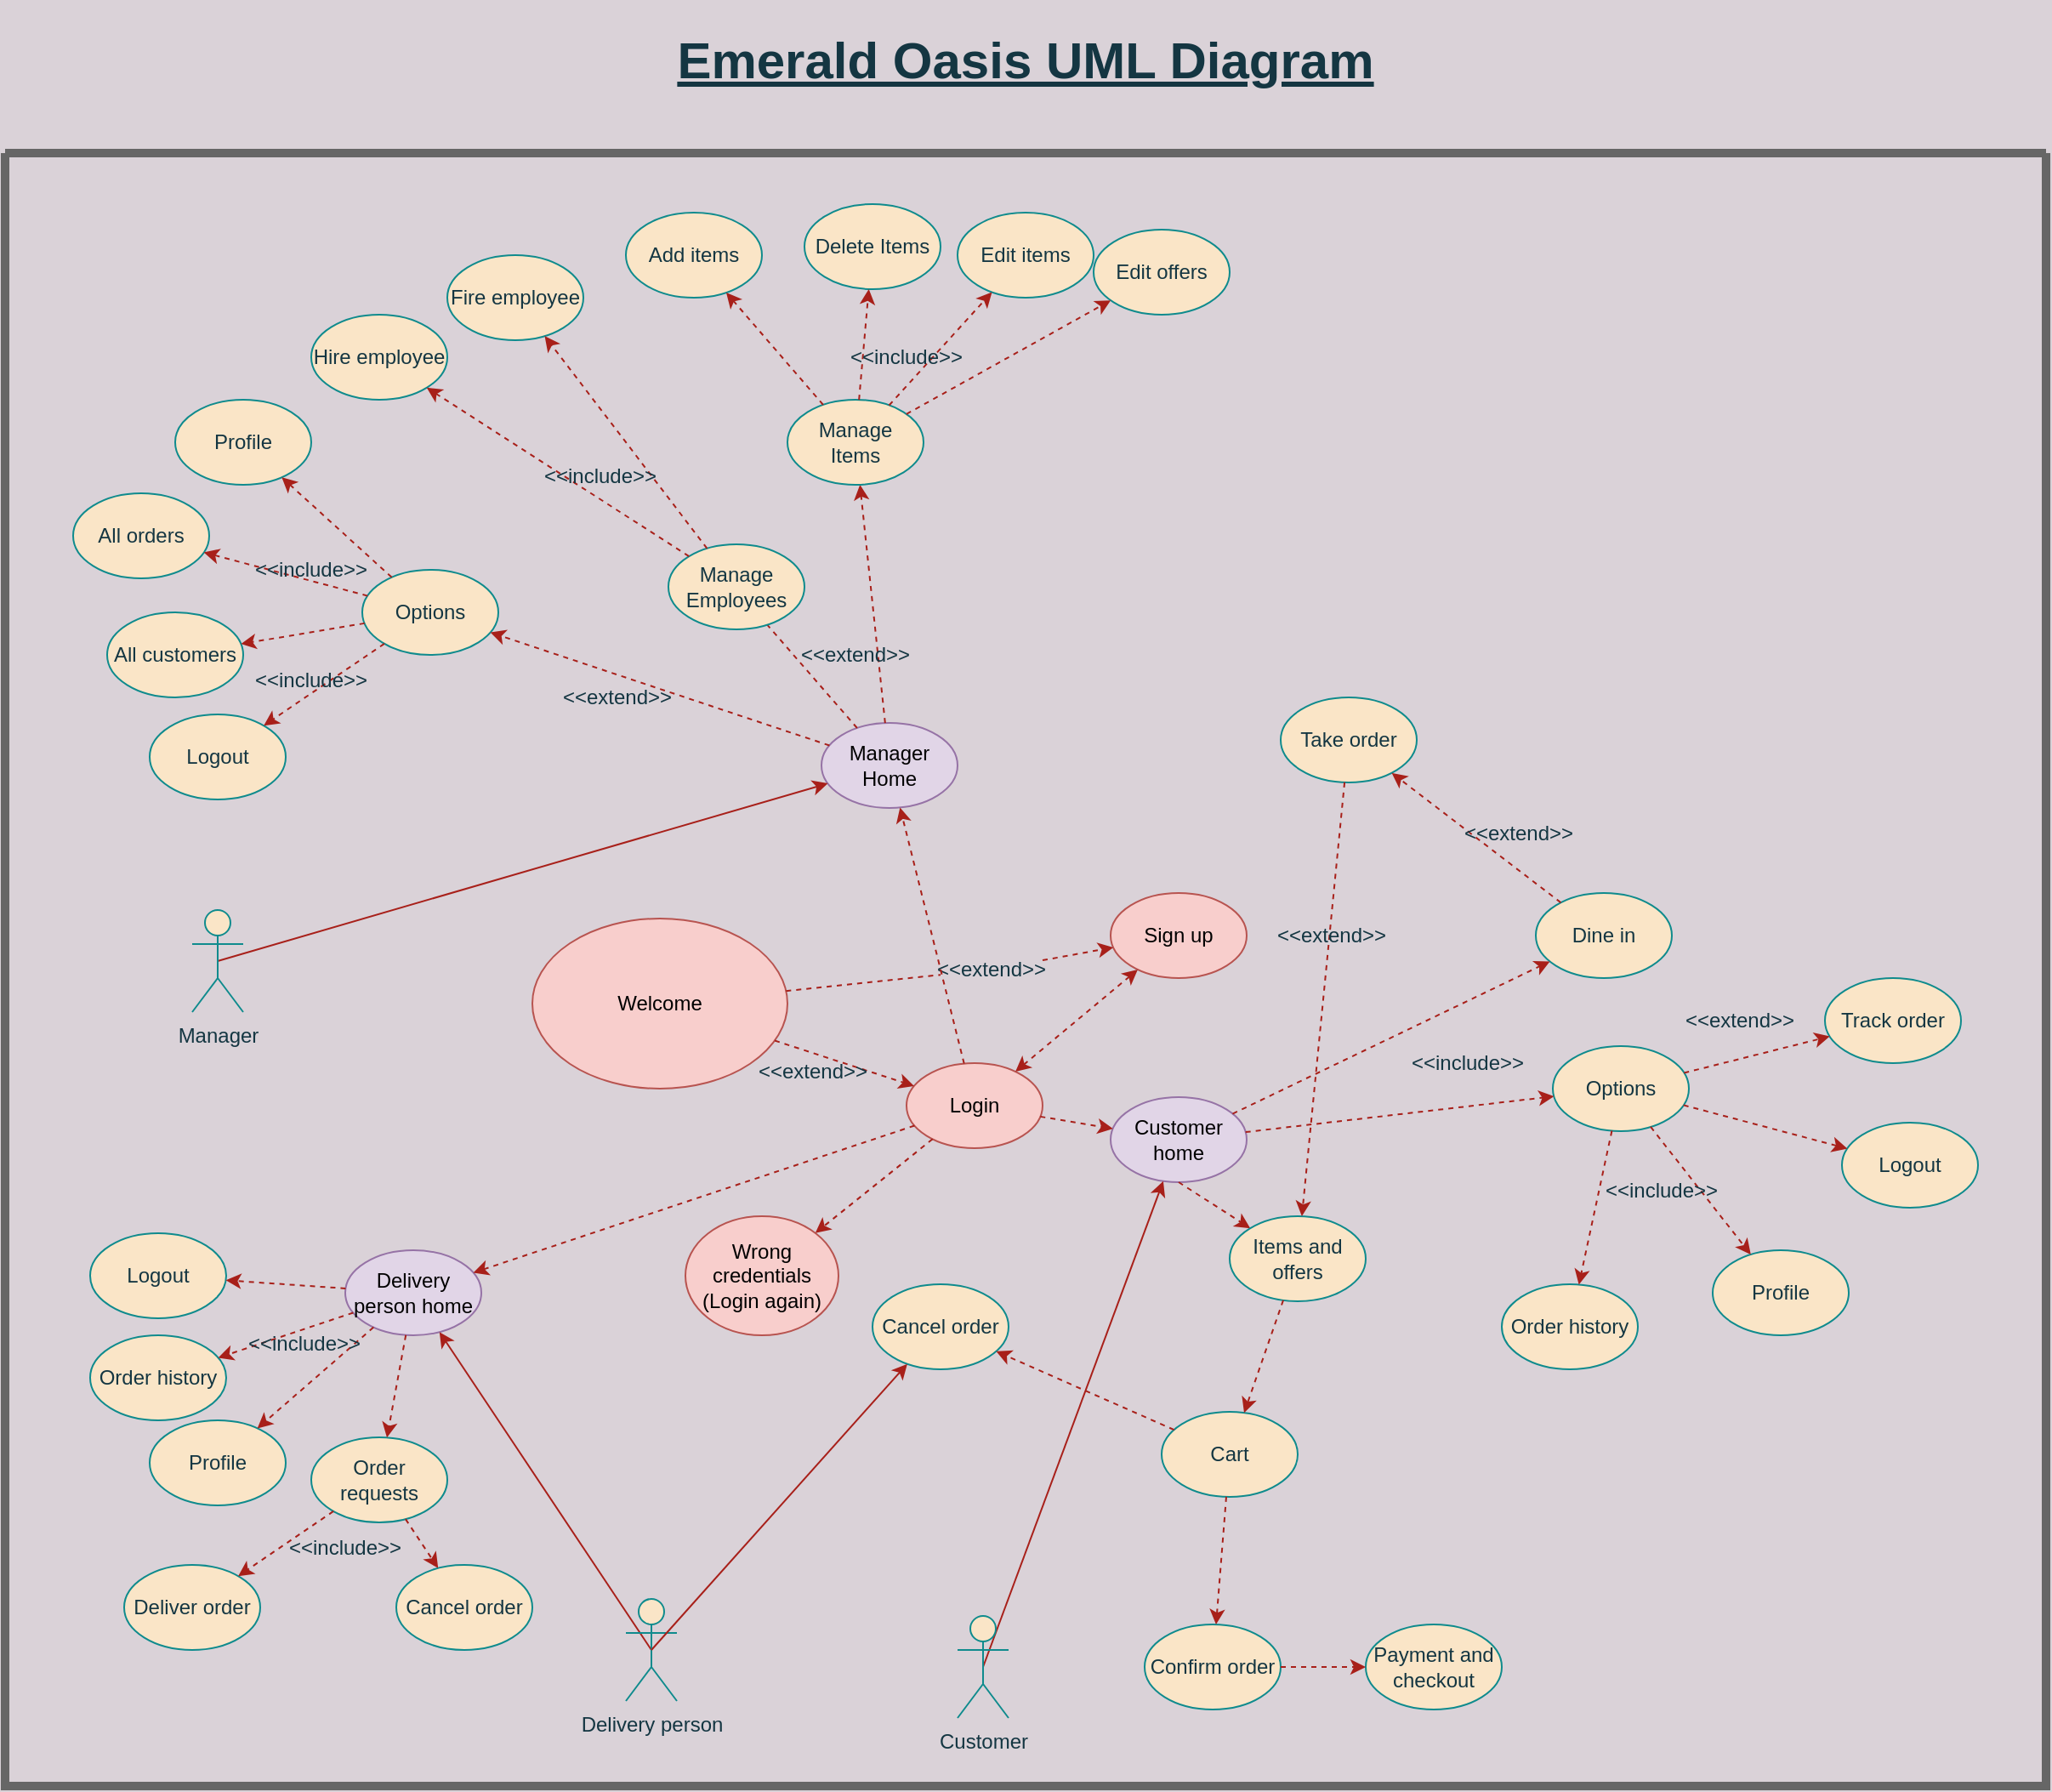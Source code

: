 <?xml version="1.0" encoding="UTF-8"?>
<mxfile version="16.0.0"><diagram id="0YPdewItsFXtBmM7CLGf" name="Page-1"><mxGraphModel dx="2424" dy="2024" grid="1" gridSize="10" guides="1" tooltips="1" connect="1" arrows="1" fold="1" page="1" pageScale="1" pageWidth="827" pageHeight="1169" background="#DAD2D8" math="0" shadow="0"><root><mxCell id="0"/><mxCell id="1" parent="0"/><mxCell id="tDxMKwIUxl7uimpIZdgs-226" value="&lt;font style=&quot;font-size: 30px;&quot;&gt;Emerald Oasis UML Diagram&lt;/font&gt;" style="text;html=1;strokeColor=none;fillColor=none;align=center;verticalAlign=middle;whiteSpace=wrap;rounded=0;fontSize=30;fontColor=#143642;fontStyle=5;labelBackgroundColor=none;labelBorderColor=none;" parent="1" vertex="1"><mxGeometry x="-280" y="-1090" width="560" height="70" as="geometry"/></mxCell><mxCell id="tDxMKwIUxl7uimpIZdgs-289" value="" style="swimlane;startSize=0;rounded=0;sketch=0;strokeColor=#666666;fillColor=#f5f5f5;gradientColor=#33001A;strokeWidth=5;" parent="1" vertex="1"><mxGeometry x="-600" y="-1000" width="1200" height="960" as="geometry"/></mxCell><mxCell id="tDxMKwIUxl7uimpIZdgs-6" value="Sign up" style="ellipse;whiteSpace=wrap;html=1;fillColor=#f8cecc;strokeColor=#b85450;container=0;" parent="1" vertex="1"><mxGeometry x="50" y="-565" width="80" height="50" as="geometry"/></mxCell><mxCell id="tDxMKwIUxl7uimpIZdgs-7" value="Login" style="ellipse;whiteSpace=wrap;html=1;fillColor=#f8cecc;strokeColor=#b85450;container=0;" parent="1" vertex="1"><mxGeometry x="-70" y="-465" width="80" height="50" as="geometry"/></mxCell><mxCell id="tDxMKwIUxl7uimpIZdgs-24" value="Customer home" style="ellipse;whiteSpace=wrap;html=1;fillColor=#e1d5e7;strokeColor=#9673a6;container=0;" parent="1" vertex="1"><mxGeometry x="50" y="-445" width="80" height="50" as="geometry"/></mxCell><mxCell id="tDxMKwIUxl7uimpIZdgs-26" value="Cart" style="ellipse;whiteSpace=wrap;html=1;fillColor=#FAE5C7;strokeColor=#0F8B8D;fontColor=#143642;container=0;" parent="1" vertex="1"><mxGeometry x="80" y="-260" width="80" height="50" as="geometry"/></mxCell><mxCell id="tDxMKwIUxl7uimpIZdgs-28" value="Confirm order" style="ellipse;whiteSpace=wrap;html=1;fillColor=#FAE5C7;strokeColor=#0F8B8D;fontColor=#143642;container=0;" parent="1" vertex="1"><mxGeometry x="70" y="-135" width="80" height="50" as="geometry"/></mxCell><mxCell id="tDxMKwIUxl7uimpIZdgs-31" value="Options" style="ellipse;whiteSpace=wrap;html=1;fillColor=#FAE5C7;strokeColor=#0F8B8D;fontColor=#143642;container=0;" parent="1" vertex="1"><mxGeometry x="310" y="-475" width="80" height="50" as="geometry"/></mxCell><mxCell id="tDxMKwIUxl7uimpIZdgs-37" value="" style="endArrow=classic;html=1;rounded=0;dashed=1;labelBackgroundColor=#DAD2D8;strokeColor=#A8201A;fontColor=#143642;" parent="1" source="tDxMKwIUxl7uimpIZdgs-24" target="tDxMKwIUxl7uimpIZdgs-31" edge="1"><mxGeometry width="50" height="50" relative="1" as="geometry"><mxPoint x="200" y="-315" as="sourcePoint"/><mxPoint x="250" y="-365" as="targetPoint"/></mxGeometry></mxCell><mxCell id="tDxMKwIUxl7uimpIZdgs-39" value="" style="endArrow=classic;html=1;rounded=0;exitX=0.5;exitY=1;exitDx=0;exitDy=0;dashed=1;labelBackgroundColor=#DAD2D8;strokeColor=#A8201A;fontColor=#143642;" parent="1" source="tDxMKwIUxl7uimpIZdgs-24" target="tDxMKwIUxl7uimpIZdgs-42" edge="1"><mxGeometry width="50" height="50" relative="1" as="geometry"><mxPoint x="200" y="-315" as="sourcePoint"/><mxPoint x="177.163" y="-277.953" as="targetPoint"/></mxGeometry></mxCell><mxCell id="tDxMKwIUxl7uimpIZdgs-40" value="Payment and checkout" style="ellipse;whiteSpace=wrap;html=1;fillColor=#FAE5C7;strokeColor=#0F8B8D;fontColor=#143642;container=0;" parent="1" vertex="1"><mxGeometry x="200" y="-135" width="80" height="50" as="geometry"/></mxCell><mxCell id="tDxMKwIUxl7uimpIZdgs-42" value="Items and offers" style="ellipse;whiteSpace=wrap;html=1;fillColor=#FAE5C7;strokeColor=#0F8B8D;fontColor=#143642;container=0;" parent="1" vertex="1"><mxGeometry x="120" y="-375" width="80" height="50" as="geometry"/></mxCell><mxCell id="tDxMKwIUxl7uimpIZdgs-43" value="" style="endArrow=classic;html=1;rounded=0;dashed=1;labelBackgroundColor=#DAD2D8;strokeColor=#A8201A;fontColor=#143642;" parent="1" source="tDxMKwIUxl7uimpIZdgs-42" target="tDxMKwIUxl7uimpIZdgs-26" edge="1"><mxGeometry width="50" height="50" relative="1" as="geometry"><mxPoint x="200" y="-325" as="sourcePoint"/><mxPoint x="250" y="-375" as="targetPoint"/></mxGeometry></mxCell><mxCell id="tDxMKwIUxl7uimpIZdgs-44" value="Order history" style="ellipse;whiteSpace=wrap;html=1;fillColor=#FAE5C7;strokeColor=#0F8B8D;fontColor=#143642;container=0;" parent="1" vertex="1"><mxGeometry x="280" y="-335" width="80" height="50" as="geometry"/></mxCell><mxCell id="tDxMKwIUxl7uimpIZdgs-49" value="Track order" style="ellipse;whiteSpace=wrap;html=1;fillColor=#FAE5C7;strokeColor=#0F8B8D;fontColor=#143642;container=0;" parent="1" vertex="1"><mxGeometry x="470" y="-515" width="80" height="50" as="geometry"/></mxCell><mxCell id="tDxMKwIUxl7uimpIZdgs-51" value="" style="endArrow=classic;html=1;rounded=0;dashed=1;labelBackgroundColor=#DAD2D8;strokeColor=#A8201A;fontColor=#143642;" parent="1" source="tDxMKwIUxl7uimpIZdgs-31" target="tDxMKwIUxl7uimpIZdgs-44" edge="1"><mxGeometry width="50" height="50" relative="1" as="geometry"><mxPoint x="200" y="-155" as="sourcePoint"/><mxPoint x="250" y="-205" as="targetPoint"/></mxGeometry></mxCell><mxCell id="tDxMKwIUxl7uimpIZdgs-53" value="" style="endArrow=classic;html=1;rounded=0;dashed=1;labelBackgroundColor=#DAD2D8;strokeColor=#A8201A;fontColor=#143642;" parent="1" source="tDxMKwIUxl7uimpIZdgs-31" target="tDxMKwIUxl7uimpIZdgs-49" edge="1"><mxGeometry width="50" height="50" relative="1" as="geometry"><mxPoint x="200" y="-155" as="sourcePoint"/><mxPoint x="250" y="-205" as="targetPoint"/></mxGeometry></mxCell><mxCell id="tDxMKwIUxl7uimpIZdgs-54" value="Profile" style="ellipse;whiteSpace=wrap;html=1;fillColor=#FAE5C7;strokeColor=#0F8B8D;fontColor=#143642;container=0;" parent="1" vertex="1"><mxGeometry x="404" y="-355" width="80" height="50" as="geometry"/></mxCell><mxCell id="tDxMKwIUxl7uimpIZdgs-58" value="Cancel order" style="ellipse;whiteSpace=wrap;html=1;fillColor=#FAE5C7;strokeColor=#0F8B8D;fontColor=#143642;container=0;" parent="1" vertex="1"><mxGeometry x="-90" y="-335" width="80" height="50" as="geometry"/></mxCell><mxCell id="tDxMKwIUxl7uimpIZdgs-60" value="" style="endArrow=classic;html=1;rounded=0;dashed=1;labelBackgroundColor=#DAD2D8;strokeColor=#A8201A;fontColor=#143642;" parent="1" source="tDxMKwIUxl7uimpIZdgs-26" target="tDxMKwIUxl7uimpIZdgs-28" edge="1"><mxGeometry width="50" height="50" relative="1" as="geometry"><mxPoint x="200" y="-235" as="sourcePoint"/><mxPoint x="250" y="-285" as="targetPoint"/></mxGeometry></mxCell><mxCell id="tDxMKwIUxl7uimpIZdgs-61" value="" style="endArrow=classic;html=1;rounded=0;dashed=1;labelBackgroundColor=#DAD2D8;strokeColor=#A8201A;fontColor=#143642;" parent="1" source="tDxMKwIUxl7uimpIZdgs-26" target="tDxMKwIUxl7uimpIZdgs-58" edge="1"><mxGeometry width="50" height="50" relative="1" as="geometry"><mxPoint x="200" y="-235" as="sourcePoint"/><mxPoint x="250" y="-285" as="targetPoint"/></mxGeometry></mxCell><mxCell id="tDxMKwIUxl7uimpIZdgs-64" value="Wrong credentials&lt;br&gt;(Login again)" style="ellipse;whiteSpace=wrap;html=1;fillColor=#f8cecc;strokeColor=#b85450;container=0;" parent="1" vertex="1"><mxGeometry x="-200" y="-375" width="90" height="70" as="geometry"/></mxCell><mxCell id="tDxMKwIUxl7uimpIZdgs-68" value="" style="endArrow=classic;startArrow=none;html=1;rounded=0;dashed=1;labelBackgroundColor=#DAD2D8;strokeColor=#A8201A;fontColor=#143642;" parent="1" source="tDxMKwIUxl7uimpIZdgs-7" target="tDxMKwIUxl7uimpIZdgs-64" edge="1"><mxGeometry width="50" height="50" relative="1" as="geometry"><mxPoint x="-75" y="-376.315" as="sourcePoint"/><mxPoint x="250" y="-315" as="targetPoint"/></mxGeometry></mxCell><mxCell id="tDxMKwIUxl7uimpIZdgs-69" value="" style="endArrow=classic;startArrow=classic;html=1;rounded=0;dashed=1;labelBackgroundColor=#DAD2D8;strokeColor=#A8201A;fontColor=#143642;" parent="1" source="tDxMKwIUxl7uimpIZdgs-7" target="tDxMKwIUxl7uimpIZdgs-6" edge="1"><mxGeometry width="50" height="50" relative="1" as="geometry"><mxPoint x="200" y="-345" as="sourcePoint"/><mxPoint x="250" y="-395" as="targetPoint"/></mxGeometry></mxCell><mxCell id="tDxMKwIUxl7uimpIZdgs-72" value="" style="endArrow=classic;html=1;rounded=0;dashed=1;labelBackgroundColor=#DAD2D8;strokeColor=#A8201A;fontColor=#143642;" parent="1" source="tDxMKwIUxl7uimpIZdgs-31" target="tDxMKwIUxl7uimpIZdgs-54" edge="1"><mxGeometry width="50" height="50" relative="1" as="geometry"><mxPoint x="200" y="-265" as="sourcePoint"/><mxPoint x="250" y="-315" as="targetPoint"/></mxGeometry></mxCell><mxCell id="tDxMKwIUxl7uimpIZdgs-75" value="Logout" style="ellipse;whiteSpace=wrap;html=1;fillColor=#FAE5C7;strokeColor=#0F8B8D;fontColor=#143642;container=0;" parent="1" vertex="1"><mxGeometry x="480" y="-430" width="80" height="50" as="geometry"/></mxCell><mxCell id="tDxMKwIUxl7uimpIZdgs-77" value="" style="endArrow=classic;html=1;rounded=0;dashed=1;labelBackgroundColor=#DAD2D8;strokeColor=#A8201A;fontColor=#143642;" parent="1" source="tDxMKwIUxl7uimpIZdgs-31" target="tDxMKwIUxl7uimpIZdgs-75" edge="1"><mxGeometry width="50" height="50" relative="1" as="geometry"><mxPoint x="200" y="-265" as="sourcePoint"/><mxPoint x="250" y="-315" as="targetPoint"/></mxGeometry></mxCell><mxCell id="tDxMKwIUxl7uimpIZdgs-80" value="Welcome" style="ellipse;whiteSpace=wrap;html=1;fillColor=#f8cecc;strokeColor=#b85450;container=0;" parent="1" vertex="1"><mxGeometry x="-290" y="-550" width="150" height="100" as="geometry"/></mxCell><mxCell id="tDxMKwIUxl7uimpIZdgs-82" value="" style="endArrow=classic;html=1;rounded=0;dashed=1;startArrow=none;labelBackgroundColor=#DAD2D8;strokeColor=#A8201A;fontColor=#143642;" parent="1" source="tDxMKwIUxl7uimpIZdgs-154" target="tDxMKwIUxl7uimpIZdgs-6" edge="1"><mxGeometry width="50" height="50" relative="1" as="geometry"><mxPoint x="200" y="-345" as="sourcePoint"/><mxPoint x="250" y="-395" as="targetPoint"/></mxGeometry></mxCell><mxCell id="tDxMKwIUxl7uimpIZdgs-83" value="" style="endArrow=classic;html=1;rounded=0;dashed=1;startArrow=none;labelBackgroundColor=#DAD2D8;strokeColor=#A8201A;fontColor=#143642;" parent="1" source="tDxMKwIUxl7uimpIZdgs-80" target="tDxMKwIUxl7uimpIZdgs-7" edge="1"><mxGeometry width="50" height="50" relative="1" as="geometry"><mxPoint x="-90" y="-453.378" as="sourcePoint"/><mxPoint x="90" y="-445" as="targetPoint"/></mxGeometry></mxCell><mxCell id="tDxMKwIUxl7uimpIZdgs-88" value="Delivery person home" style="ellipse;whiteSpace=wrap;html=1;fillColor=#e1d5e7;strokeColor=#9673a6;container=0;" parent="1" vertex="1"><mxGeometry x="-400" y="-355" width="80" height="50" as="geometry"/></mxCell><mxCell id="tDxMKwIUxl7uimpIZdgs-90" value="Logout" style="ellipse;whiteSpace=wrap;html=1;fillColor=#FAE5C7;strokeColor=#0F8B8D;fontColor=#143642;container=0;" parent="1" vertex="1"><mxGeometry x="-550" y="-365" width="80" height="50" as="geometry"/></mxCell><mxCell id="tDxMKwIUxl7uimpIZdgs-92" value="Order history" style="ellipse;whiteSpace=wrap;html=1;fillColor=#FAE5C7;strokeColor=#0F8B8D;fontColor=#143642;container=0;" parent="1" vertex="1"><mxGeometry x="-550" y="-305" width="80" height="50" as="geometry"/></mxCell><mxCell id="tDxMKwIUxl7uimpIZdgs-94" value="Profile" style="ellipse;whiteSpace=wrap;html=1;fillColor=#FAE5C7;strokeColor=#0F8B8D;fontColor=#143642;container=0;" parent="1" vertex="1"><mxGeometry x="-515" y="-255" width="80" height="50" as="geometry"/></mxCell><mxCell id="tDxMKwIUxl7uimpIZdgs-96" value="Order requests" style="ellipse;whiteSpace=wrap;html=1;fillColor=#FAE5C7;strokeColor=#0F8B8D;fontColor=#143642;container=0;" parent="1" vertex="1"><mxGeometry x="-420" y="-245" width="80" height="50" as="geometry"/></mxCell><mxCell id="tDxMKwIUxl7uimpIZdgs-98" value="" style="endArrow=classic;html=1;rounded=0;dashed=1;labelBackgroundColor=#DAD2D8;strokeColor=#A8201A;fontColor=#143642;" parent="1" source="tDxMKwIUxl7uimpIZdgs-7" target="tDxMKwIUxl7uimpIZdgs-88" edge="1"><mxGeometry width="50" height="50" relative="1" as="geometry"><mxPoint x="200" y="-425" as="sourcePoint"/><mxPoint x="250" y="-475" as="targetPoint"/></mxGeometry></mxCell><mxCell id="tDxMKwIUxl7uimpIZdgs-99" value="" style="endArrow=classic;html=1;rounded=0;dashed=1;labelBackgroundColor=#DAD2D8;strokeColor=#A8201A;fontColor=#143642;" parent="1" source="tDxMKwIUxl7uimpIZdgs-88" target="tDxMKwIUxl7uimpIZdgs-90" edge="1"><mxGeometry width="50" height="50" relative="1" as="geometry"><mxPoint x="200" y="-425" as="sourcePoint"/><mxPoint x="250" y="-475" as="targetPoint"/></mxGeometry></mxCell><mxCell id="tDxMKwIUxl7uimpIZdgs-100" value="" style="endArrow=classic;html=1;rounded=0;dashed=1;labelBackgroundColor=#DAD2D8;strokeColor=#A8201A;fontColor=#143642;" parent="1" source="tDxMKwIUxl7uimpIZdgs-88" target="tDxMKwIUxl7uimpIZdgs-92" edge="1"><mxGeometry width="50" height="50" relative="1" as="geometry"><mxPoint x="200" y="-345" as="sourcePoint"/><mxPoint x="250" y="-395" as="targetPoint"/></mxGeometry></mxCell><mxCell id="tDxMKwIUxl7uimpIZdgs-101" value="" style="endArrow=classic;html=1;rounded=0;dashed=1;labelBackgroundColor=#DAD2D8;strokeColor=#A8201A;fontColor=#143642;" parent="1" source="tDxMKwIUxl7uimpIZdgs-88" target="tDxMKwIUxl7uimpIZdgs-94" edge="1"><mxGeometry width="50" height="50" relative="1" as="geometry"><mxPoint x="200" y="-345" as="sourcePoint"/><mxPoint x="250" y="-395" as="targetPoint"/></mxGeometry></mxCell><mxCell id="tDxMKwIUxl7uimpIZdgs-102" value="" style="endArrow=classic;html=1;rounded=0;dashed=1;labelBackgroundColor=#DAD2D8;strokeColor=#A8201A;fontColor=#143642;" parent="1" source="tDxMKwIUxl7uimpIZdgs-88" target="tDxMKwIUxl7uimpIZdgs-96" edge="1"><mxGeometry width="50" height="50" relative="1" as="geometry"><mxPoint x="200" y="-345" as="sourcePoint"/><mxPoint x="250" y="-395" as="targetPoint"/></mxGeometry></mxCell><mxCell id="tDxMKwIUxl7uimpIZdgs-107" value="Deliver order" style="ellipse;whiteSpace=wrap;html=1;fillColor=#FAE5C7;strokeColor=#0F8B8D;fontColor=#143642;container=0;" parent="1" vertex="1"><mxGeometry x="-530" y="-170" width="80" height="50" as="geometry"/></mxCell><mxCell id="tDxMKwIUxl7uimpIZdgs-109" value="" style="endArrow=classic;html=1;rounded=0;dashed=1;labelBackgroundColor=#DAD2D8;strokeColor=#A8201A;fontColor=#143642;" parent="1" source="tDxMKwIUxl7uimpIZdgs-96" target="tDxMKwIUxl7uimpIZdgs-107" edge="1"><mxGeometry width="50" height="50" relative="1" as="geometry"><mxPoint x="200" y="-345" as="sourcePoint"/><mxPoint x="250" y="-395" as="targetPoint"/></mxGeometry></mxCell><mxCell id="tDxMKwIUxl7uimpIZdgs-114" value="Manager Home" style="ellipse;whiteSpace=wrap;html=1;fillColor=#e1d5e7;strokeColor=#9673a6;container=0;" parent="1" vertex="1"><mxGeometry x="-120" y="-665" width="80" height="50" as="geometry"/></mxCell><mxCell id="tDxMKwIUxl7uimpIZdgs-138" value="" style="endArrow=classic;html=1;rounded=0;dashed=1;labelBackgroundColor=#DAD2D8;strokeColor=#A8201A;fontColor=#143642;" parent="1" source="tDxMKwIUxl7uimpIZdgs-114" edge="1"><mxGeometry width="50" height="50" relative="1" as="geometry"><mxPoint x="90" y="-645" as="sourcePoint"/><mxPoint x="-160.899" y="-733.034" as="targetPoint"/></mxGeometry></mxCell><mxCell id="tDxMKwIUxl7uimpIZdgs-139" value="" style="endArrow=classic;html=1;rounded=0;dashed=1;labelBackgroundColor=#DAD2D8;strokeColor=#A8201A;fontColor=#143642;" parent="1" source="tDxMKwIUxl7uimpIZdgs-114" target="tDxMKwIUxl7uimpIZdgs-242" edge="1"><mxGeometry width="50" height="50" relative="1" as="geometry"><mxPoint x="-70" y="-655" as="sourcePoint"/><mxPoint x="-54.961" y="-765.193" as="targetPoint"/></mxGeometry></mxCell><mxCell id="tDxMKwIUxl7uimpIZdgs-157" value="&amp;lt;&amp;lt;extend&amp;gt;&amp;gt;" style="text;html=1;strokeColor=none;fillColor=none;align=center;verticalAlign=middle;whiteSpace=wrap;rounded=0;fontColor=#143642;container=0;" parent="1" vertex="1"><mxGeometry x="390" y="-505" width="60" height="30" as="geometry"/></mxCell><mxCell id="tDxMKwIUxl7uimpIZdgs-162" value="&amp;lt;&amp;lt;include&amp;gt;&amp;gt;" style="text;html=1;strokeColor=none;fillColor=none;align=center;verticalAlign=middle;whiteSpace=wrap;rounded=0;fontColor=#143642;container=0;" parent="1" vertex="1"><mxGeometry x="344" y="-405" width="60" height="30" as="geometry"/></mxCell><mxCell id="tDxMKwIUxl7uimpIZdgs-171" value="&amp;lt;&amp;lt;include&amp;gt;&amp;gt;" style="text;html=1;strokeColor=none;fillColor=none;align=center;verticalAlign=middle;whiteSpace=wrap;rounded=0;fontColor=#143642;container=0;" parent="1" vertex="1"><mxGeometry x="-454" y="-315" width="60" height="30" as="geometry"/></mxCell><mxCell id="tDxMKwIUxl7uimpIZdgs-172" value="&amp;lt;&amp;lt;include&amp;gt;&amp;gt;" style="text;html=1;strokeColor=none;fillColor=none;align=center;verticalAlign=middle;whiteSpace=wrap;rounded=0;fontColor=#143642;container=0;" parent="1" vertex="1"><mxGeometry x="-430" y="-195" width="60" height="30" as="geometry"/></mxCell><mxCell id="tDxMKwIUxl7uimpIZdgs-175" value="Options" style="ellipse;whiteSpace=wrap;html=1;fillColor=#FAE5C7;strokeColor=#0F8B8D;fontColor=#143642;container=0;" parent="1" vertex="1"><mxGeometry x="-390" y="-755" width="80" height="50" as="geometry"/></mxCell><mxCell id="tDxMKwIUxl7uimpIZdgs-177" value="Logout" style="ellipse;whiteSpace=wrap;html=1;fillColor=#FAE5C7;strokeColor=#0F8B8D;fontColor=#143642;container=0;" parent="1" vertex="1"><mxGeometry x="-515" y="-670" width="80" height="50" as="geometry"/></mxCell><mxCell id="tDxMKwIUxl7uimpIZdgs-179" value="Profile" style="ellipse;whiteSpace=wrap;html=1;fillColor=#FAE5C7;strokeColor=#0F8B8D;fontColor=#143642;container=0;" parent="1" vertex="1"><mxGeometry x="-500" y="-855" width="80" height="50" as="geometry"/></mxCell><mxCell id="tDxMKwIUxl7uimpIZdgs-181" value="" style="endArrow=classic;html=1;rounded=0;dashed=1;labelBackgroundColor=#DAD2D8;strokeColor=#A8201A;fontColor=#143642;" parent="1" source="tDxMKwIUxl7uimpIZdgs-175" target="tDxMKwIUxl7uimpIZdgs-177" edge="1"><mxGeometry width="50" height="50" relative="1" as="geometry"><mxPoint x="-20" y="-735" as="sourcePoint"/><mxPoint x="30" y="-785" as="targetPoint"/></mxGeometry></mxCell><mxCell id="tDxMKwIUxl7uimpIZdgs-182" value="" style="endArrow=classic;html=1;rounded=0;dashed=1;labelBackgroundColor=#DAD2D8;strokeColor=#A8201A;fontColor=#143642;" parent="1" source="tDxMKwIUxl7uimpIZdgs-175" target="tDxMKwIUxl7uimpIZdgs-179" edge="1"><mxGeometry width="50" height="50" relative="1" as="geometry"><mxPoint x="-200.257" y="-804.164" as="sourcePoint"/><mxPoint x="-239.651" y="-895.851" as="targetPoint"/></mxGeometry></mxCell><mxCell id="tDxMKwIUxl7uimpIZdgs-183" value="" style="endArrow=classic;html=1;rounded=0;dashed=1;labelBackgroundColor=#DAD2D8;strokeColor=#A8201A;fontColor=#143642;" parent="1" source="tDxMKwIUxl7uimpIZdgs-114" target="tDxMKwIUxl7uimpIZdgs-175" edge="1"><mxGeometry width="50" height="50" relative="1" as="geometry"><mxPoint x="-190.257" y="-794.164" as="sourcePoint"/><mxPoint x="-229.651" y="-885.851" as="targetPoint"/></mxGeometry></mxCell><mxCell id="tDxMKwIUxl7uimpIZdgs-187" value="All orders" style="ellipse;whiteSpace=wrap;html=1;fillColor=#FAE5C7;strokeColor=#0F8B8D;fontColor=#143642;container=0;" parent="1" vertex="1"><mxGeometry x="-560" y="-800" width="80" height="50" as="geometry"/></mxCell><mxCell id="tDxMKwIUxl7uimpIZdgs-189" value="" style="endArrow=classic;html=1;rounded=0;dashed=1;labelBackgroundColor=#DAD2D8;strokeColor=#A8201A;fontColor=#143642;" parent="1" source="tDxMKwIUxl7uimpIZdgs-175" target="tDxMKwIUxl7uimpIZdgs-187" edge="1"><mxGeometry width="50" height="50" relative="1" as="geometry"><mxPoint x="-20" y="-735" as="sourcePoint"/><mxPoint x="30" y="-785" as="targetPoint"/></mxGeometry></mxCell><mxCell id="tDxMKwIUxl7uimpIZdgs-190" value="&amp;lt;&amp;lt;extend&amp;gt;&amp;gt;" style="text;html=1;strokeColor=none;fillColor=none;align=center;verticalAlign=middle;whiteSpace=wrap;rounded=0;fontColor=#143642;container=0;" parent="1" vertex="1"><mxGeometry x="-270" y="-695" width="60" height="30" as="geometry"/></mxCell><mxCell id="tDxMKwIUxl7uimpIZdgs-192" value="&amp;lt;&amp;lt;include&amp;gt;&amp;gt;" style="text;html=1;strokeColor=none;fillColor=none;align=center;verticalAlign=middle;whiteSpace=wrap;rounded=0;fontColor=#143642;container=0;" parent="1" vertex="1"><mxGeometry x="-450" y="-770" width="60" height="30" as="geometry"/></mxCell><mxCell id="tDxMKwIUxl7uimpIZdgs-193" value="All customers" style="ellipse;whiteSpace=wrap;html=1;fillColor=#FAE5C7;strokeColor=#0F8B8D;fontColor=#143642;container=0;" parent="1" vertex="1"><mxGeometry x="-540" y="-730" width="80" height="50" as="geometry"/></mxCell><mxCell id="tDxMKwIUxl7uimpIZdgs-194" value="" style="endArrow=classic;html=1;rounded=0;dashed=1;labelBackgroundColor=#DAD2D8;strokeColor=#A8201A;fontColor=#143642;" parent="1" source="tDxMKwIUxl7uimpIZdgs-175" target="tDxMKwIUxl7uimpIZdgs-193" edge="1"><mxGeometry width="50" height="50" relative="1" as="geometry"><mxPoint x="-380.0" y="-720" as="sourcePoint"/><mxPoint x="-430.0" y="-720" as="targetPoint"/></mxGeometry></mxCell><mxCell id="tDxMKwIUxl7uimpIZdgs-195" value="&amp;lt;&amp;lt;include&amp;gt;&amp;gt;" style="text;html=1;strokeColor=none;fillColor=none;align=center;verticalAlign=middle;whiteSpace=wrap;rounded=0;fontColor=#143642;container=0;" parent="1" vertex="1"><mxGeometry x="-450" y="-705" width="60" height="30" as="geometry"/></mxCell><mxCell id="tDxMKwIUxl7uimpIZdgs-204" value="" style="endArrow=classic;html=1;rounded=0;exitX=0.5;exitY=0.5;exitDx=0;exitDy=0;exitPerimeter=0;labelBackgroundColor=#DAD2D8;strokeColor=#A8201A;fontColor=#143642;" parent="1" source="tDxMKwIUxl7uimpIZdgs-260" target="tDxMKwIUxl7uimpIZdgs-88" edge="1"><mxGeometry width="50" height="50" relative="1" as="geometry"><mxPoint x="545" y="-670" as="sourcePoint"/><mxPoint x="113.341" y="-463.569" as="targetPoint"/></mxGeometry></mxCell><mxCell id="tDxMKwIUxl7uimpIZdgs-209" value="" style="endArrow=classic;html=1;rounded=0;labelBackgroundColor=#DAD2D8;strokeColor=#A8201A;fontColor=#143642;exitX=0.5;exitY=0.5;exitDx=0;exitDy=0;exitPerimeter=0;" parent="1" source="tDxMKwIUxl7uimpIZdgs-258" target="tDxMKwIUxl7uimpIZdgs-114" edge="1"><mxGeometry width="50" height="50" relative="1" as="geometry"><mxPoint x="-385" y="-585" as="sourcePoint"/><mxPoint x="110" y="-615" as="targetPoint"/></mxGeometry></mxCell><mxCell id="tDxMKwIUxl7uimpIZdgs-154" value="&amp;lt;&amp;lt;extend&amp;gt;&amp;gt;" style="text;html=1;strokeColor=none;fillColor=none;align=center;verticalAlign=middle;whiteSpace=wrap;rounded=0;fontColor=#143642;container=0;" parent="1" vertex="1"><mxGeometry x="-50" y="-535" width="60" height="30" as="geometry"/></mxCell><mxCell id="tDxMKwIUxl7uimpIZdgs-211" value="" style="endArrow=none;html=1;rounded=0;dashed=1;labelBackgroundColor=#DAD2D8;strokeColor=#A8201A;fontColor=#143642;" parent="1" source="tDxMKwIUxl7uimpIZdgs-80" target="tDxMKwIUxl7uimpIZdgs-154" edge="1"><mxGeometry width="50" height="50" relative="1" as="geometry"><mxPoint x="-141.63" y="-497.064" as="sourcePoint"/><mxPoint x="51.648" y="-532.898" as="targetPoint"/></mxGeometry></mxCell><mxCell id="tDxMKwIUxl7uimpIZdgs-213" value="" style="endArrow=none;html=1;rounded=0;dashed=1;labelBackgroundColor=#DAD2D8;strokeColor=#A8201A;fontColor=#143642;" parent="1" source="tDxMKwIUxl7uimpIZdgs-80" edge="1"><mxGeometry width="50" height="50" relative="1" as="geometry"><mxPoint x="-141.077" y="-484.239" as="sourcePoint"/><mxPoint x="-150" y="-475.0" as="targetPoint"/></mxGeometry></mxCell><mxCell id="tDxMKwIUxl7uimpIZdgs-214" value="&amp;lt;&amp;lt;extend&amp;gt;&amp;gt;" style="text;html=1;strokeColor=none;fillColor=none;align=center;verticalAlign=middle;whiteSpace=wrap;rounded=0;fontColor=#143642;container=0;" parent="1" vertex="1"><mxGeometry x="-155" y="-475" width="60" height="30" as="geometry"/></mxCell><mxCell id="tDxMKwIUxl7uimpIZdgs-215" value="" style="endArrow=classic;startArrow=none;html=1;rounded=0;dashed=1;labelBackgroundColor=#DAD2D8;strokeColor=#A8201A;fontColor=#143642;" parent="1" source="tDxMKwIUxl7uimpIZdgs-7" target="tDxMKwIUxl7uimpIZdgs-24" edge="1"><mxGeometry width="50" height="50" relative="1" as="geometry"><mxPoint x="-25.105" y="-405.204" as="sourcePoint"/><mxPoint x="-37.802" y="-344.549" as="targetPoint"/></mxGeometry></mxCell><mxCell id="tDxMKwIUxl7uimpIZdgs-219" value="" style="endArrow=classic;html=1;rounded=0;dashed=1;labelBackgroundColor=#DAD2D8;strokeColor=#A8201A;fontColor=#143642;" parent="1" source="tDxMKwIUxl7uimpIZdgs-7" target="tDxMKwIUxl7uimpIZdgs-114" edge="1"><mxGeometry width="50" height="50" relative="1" as="geometry"><mxPoint x="-80" y="-455" as="sourcePoint"/><mxPoint x="-30" y="-505" as="targetPoint"/></mxGeometry></mxCell><mxCell id="tDxMKwIUxl7uimpIZdgs-41" value="" style="edgeStyle=orthogonalEdgeStyle;rounded=0;orthogonalLoop=1;jettySize=auto;html=1;dashed=1;startArrow=none;labelBackgroundColor=#DAD2D8;strokeColor=#A8201A;fontColor=#143642;" parent="1" source="tDxMKwIUxl7uimpIZdgs-28" target="tDxMKwIUxl7uimpIZdgs-40" edge="1"><mxGeometry relative="1" as="geometry"><mxPoint x="490.0" y="-259.941" as="sourcePoint"/></mxGeometry></mxCell><mxCell id="tDxMKwIUxl7uimpIZdgs-221" value="" style="endArrow=classic;html=1;rounded=0;exitX=0.5;exitY=0.5;exitDx=0;exitDy=0;exitPerimeter=0;labelBackgroundColor=#DAD2D8;strokeColor=#A8201A;fontColor=#143642;" parent="1" source="tDxMKwIUxl7uimpIZdgs-259" target="tDxMKwIUxl7uimpIZdgs-24" edge="1"><mxGeometry width="50" height="50" relative="1" as="geometry"><mxPoint x="-395" y="-345" as="sourcePoint"/><mxPoint x="-177.554" y="-455.45" as="targetPoint"/></mxGeometry></mxCell><mxCell id="tDxMKwIUxl7uimpIZdgs-235" value="Hire employee" style="ellipse;whiteSpace=wrap;html=1;fillColor=#FAE5C7;strokeColor=#0F8B8D;fontColor=#143642;container=0;" parent="1" vertex="1"><mxGeometry x="-420" y="-905" width="80" height="50" as="geometry"/></mxCell><mxCell id="tDxMKwIUxl7uimpIZdgs-236" value="Fire employee" style="ellipse;whiteSpace=wrap;html=1;fillColor=#FAE5C7;strokeColor=#0F8B8D;fontColor=#143642;container=0;" parent="1" vertex="1"><mxGeometry x="-340" y="-940" width="80" height="50" as="geometry"/></mxCell><mxCell id="tDxMKwIUxl7uimpIZdgs-237" value="Manage Employees" style="ellipse;whiteSpace=wrap;html=1;fillColor=#FAE5C7;strokeColor=#0F8B8D;fontColor=#143642;container=0;" parent="1" vertex="1"><mxGeometry x="-210" y="-770" width="80" height="50" as="geometry"/></mxCell><mxCell id="tDxMKwIUxl7uimpIZdgs-238" value="" style="endArrow=classic;html=1;rounded=0;dashed=1;labelBackgroundColor=#DAD2D8;strokeColor=#A8201A;fontColor=#143642;" parent="1" source="tDxMKwIUxl7uimpIZdgs-237" target="tDxMKwIUxl7uimpIZdgs-235" edge="1"><mxGeometry width="50" height="50" relative="1" as="geometry"><mxPoint x="100" y="-635" as="sourcePoint"/><mxPoint x="150" y="-685" as="targetPoint"/></mxGeometry></mxCell><mxCell id="tDxMKwIUxl7uimpIZdgs-239" value="" style="endArrow=classic;html=1;rounded=0;dashed=1;labelBackgroundColor=#DAD2D8;strokeColor=#A8201A;fontColor=#143642;" parent="1" source="tDxMKwIUxl7uimpIZdgs-237" target="tDxMKwIUxl7uimpIZdgs-236" edge="1"><mxGeometry width="50" height="50" relative="1" as="geometry"><mxPoint x="100" y="-635" as="sourcePoint"/><mxPoint x="150" y="-685" as="targetPoint"/></mxGeometry></mxCell><mxCell id="tDxMKwIUxl7uimpIZdgs-240" value="&amp;lt;&amp;lt;include&amp;gt;&amp;gt;" style="text;html=1;strokeColor=none;fillColor=none;align=center;verticalAlign=middle;whiteSpace=wrap;rounded=0;fontColor=#143642;container=0;" parent="1" vertex="1"><mxGeometry x="-280" y="-825" width="60" height="30" as="geometry"/></mxCell><mxCell id="tDxMKwIUxl7uimpIZdgs-241" value="&amp;lt;&amp;lt;extend&amp;gt;&amp;gt;" style="text;html=1;strokeColor=none;fillColor=none;align=center;verticalAlign=middle;whiteSpace=wrap;rounded=0;fontColor=#143642;container=0;" parent="1" vertex="1"><mxGeometry x="-130" y="-720" width="60" height="30" as="geometry"/></mxCell><mxCell id="tDxMKwIUxl7uimpIZdgs-242" value="Manage&lt;br&gt;Items" style="ellipse;whiteSpace=wrap;html=1;fillColor=#FAE5C7;strokeColor=#0F8B8D;fontColor=#143642;container=0;" parent="1" vertex="1"><mxGeometry x="-140" y="-855" width="80" height="50" as="geometry"/></mxCell><mxCell id="tDxMKwIUxl7uimpIZdgs-243" value="Add items" style="ellipse;whiteSpace=wrap;html=1;fillColor=#FAE5C7;strokeColor=#0F8B8D;fontColor=#143642;container=0;" parent="1" vertex="1"><mxGeometry x="-235" y="-965" width="80" height="50" as="geometry"/></mxCell><mxCell id="tDxMKwIUxl7uimpIZdgs-244" value="" style="endArrow=classic;html=1;rounded=0;dashed=1;labelBackgroundColor=#DAD2D8;strokeColor=#A8201A;fontColor=#143642;" parent="1" source="tDxMKwIUxl7uimpIZdgs-242" target="tDxMKwIUxl7uimpIZdgs-243" edge="1"><mxGeometry width="50" height="50" relative="1" as="geometry"><mxPoint x="100" y="-635" as="sourcePoint"/><mxPoint x="150" y="-685" as="targetPoint"/></mxGeometry></mxCell><mxCell id="tDxMKwIUxl7uimpIZdgs-245" value="Delete Items" style="ellipse;whiteSpace=wrap;html=1;fillColor=#FAE5C7;strokeColor=#0F8B8D;fontColor=#143642;container=0;" parent="1" vertex="1"><mxGeometry x="-130" y="-970" width="80" height="50" as="geometry"/></mxCell><mxCell id="tDxMKwIUxl7uimpIZdgs-246" value="" style="endArrow=classic;html=1;rounded=0;dashed=1;labelBackgroundColor=#DAD2D8;strokeColor=#A8201A;fontColor=#143642;" parent="1" source="tDxMKwIUxl7uimpIZdgs-242" target="tDxMKwIUxl7uimpIZdgs-245" edge="1"><mxGeometry width="50" height="50" relative="1" as="geometry"><mxPoint x="111.2" y="-761.2" as="sourcePoint"/><mxPoint x="158.8" y="-808.8" as="targetPoint"/></mxGeometry></mxCell><mxCell id="tDxMKwIUxl7uimpIZdgs-247" value="Edit items" style="ellipse;whiteSpace=wrap;html=1;fillColor=#FAE5C7;strokeColor=#0F8B8D;fontColor=#143642;container=0;" parent="1" vertex="1"><mxGeometry x="-40" y="-965" width="80" height="50" as="geometry"/></mxCell><mxCell id="tDxMKwIUxl7uimpIZdgs-248" value="" style="endArrow=classic;html=1;rounded=0;dashed=1;labelBackgroundColor=#DAD2D8;strokeColor=#A8201A;fontColor=#143642;" parent="1" source="tDxMKwIUxl7uimpIZdgs-242" target="tDxMKwIUxl7uimpIZdgs-247" edge="1"><mxGeometry width="50" height="50" relative="1" as="geometry"><mxPoint x="121.2" y="-751.2" as="sourcePoint"/><mxPoint x="168.8" y="-798.8" as="targetPoint"/></mxGeometry></mxCell><mxCell id="tDxMKwIUxl7uimpIZdgs-249" value="&amp;lt;&amp;lt;include&amp;gt;&amp;gt;" style="text;html=1;strokeColor=none;fillColor=none;align=center;verticalAlign=middle;whiteSpace=wrap;rounded=0;fontColor=#143642;container=0;" parent="1" vertex="1"><mxGeometry x="-100" y="-895" width="60" height="30" as="geometry"/></mxCell><mxCell id="tDxMKwIUxl7uimpIZdgs-250" value="Edit offers" style="ellipse;whiteSpace=wrap;html=1;fillColor=#FAE5C7;strokeColor=#0F8B8D;fontColor=#143642;container=0;" parent="1" vertex="1"><mxGeometry x="40" y="-955" width="80" height="50" as="geometry"/></mxCell><mxCell id="tDxMKwIUxl7uimpIZdgs-251" value="" style="endArrow=classic;html=1;rounded=0;dashed=1;labelBackgroundColor=#DAD2D8;strokeColor=#A8201A;fontColor=#143642;" parent="1" source="tDxMKwIUxl7uimpIZdgs-242" target="tDxMKwIUxl7uimpIZdgs-250" edge="1"><mxGeometry width="50" height="50" relative="1" as="geometry"><mxPoint x="131.2" y="-741.2" as="sourcePoint"/><mxPoint x="178.8" y="-788.8" as="targetPoint"/></mxGeometry></mxCell><mxCell id="tDxMKwIUxl7uimpIZdgs-258" value="Manager" style="shape=umlActor;verticalLabelPosition=bottom;verticalAlign=top;html=1;outlineConnect=0;rounded=0;sketch=0;fontColor=#143642;strokeColor=#0F8B8D;fillColor=#FAE5C7;" parent="1" vertex="1"><mxGeometry x="-490" y="-555" width="30" height="60" as="geometry"/></mxCell><mxCell id="tDxMKwIUxl7uimpIZdgs-259" value="Customer" style="shape=umlActor;verticalLabelPosition=bottom;verticalAlign=top;html=1;outlineConnect=0;rounded=0;sketch=0;fontColor=#143642;strokeColor=#0F8B8D;fillColor=#FAE5C7;" parent="1" vertex="1"><mxGeometry x="-40" y="-140" width="30" height="60" as="geometry"/></mxCell><mxCell id="tDxMKwIUxl7uimpIZdgs-260" value="Delivery person" style="shape=umlActor;verticalLabelPosition=bottom;verticalAlign=top;html=1;outlineConnect=0;rounded=0;sketch=0;fontColor=#143642;strokeColor=#0F8B8D;fillColor=#FAE5C7;" parent="1" vertex="1"><mxGeometry x="-235" y="-150" width="30" height="60" as="geometry"/></mxCell><mxCell id="tDxMKwIUxl7uimpIZdgs-261" value="" style="endArrow=classic;html=1;rounded=1;sketch=0;fontColor=#143642;strokeColor=#A8201A;fillColor=#FAE5C7;curved=0;exitX=0.5;exitY=0.5;exitDx=0;exitDy=0;exitPerimeter=0;" parent="1" source="tDxMKwIUxl7uimpIZdgs-260" target="tDxMKwIUxl7uimpIZdgs-58" edge="1"><mxGeometry width="50" height="50" relative="1" as="geometry"><mxPoint x="50" y="-540" as="sourcePoint"/><mxPoint x="100" y="-590" as="targetPoint"/></mxGeometry></mxCell><mxCell id="tDxMKwIUxl7uimpIZdgs-271" value="Take order" style="ellipse;whiteSpace=wrap;html=1;fillColor=#FAE5C7;strokeColor=#0F8B8D;fontColor=#143642;container=0;" parent="1" vertex="1"><mxGeometry x="150" y="-680" width="80" height="50" as="geometry"/></mxCell><mxCell id="tDxMKwIUxl7uimpIZdgs-274" value="Cancel order" style="ellipse;whiteSpace=wrap;html=1;fillColor=#FAE5C7;strokeColor=#0F8B8D;fontColor=#143642;container=0;" parent="1" vertex="1"><mxGeometry x="-370" y="-170" width="80" height="50" as="geometry"/></mxCell><mxCell id="tDxMKwIUxl7uimpIZdgs-276" value="" style="endArrow=classic;html=1;rounded=1;dashed=1;sketch=0;fontColor=#143642;strokeColor=#A8201A;fillColor=#FAE5C7;curved=0;" parent="1" source="tDxMKwIUxl7uimpIZdgs-96" target="tDxMKwIUxl7uimpIZdgs-274" edge="1"><mxGeometry width="50" height="50" relative="1" as="geometry"><mxPoint x="10" y="-300" as="sourcePoint"/><mxPoint x="60" y="-350" as="targetPoint"/></mxGeometry></mxCell><mxCell id="tDxMKwIUxl7uimpIZdgs-278" value="Dine in" style="ellipse;whiteSpace=wrap;html=1;fillColor=#FAE5C7;strokeColor=#0F8B8D;fontColor=#143642;container=0;" parent="1" vertex="1"><mxGeometry x="300" y="-565" width="80" height="50" as="geometry"/></mxCell><mxCell id="tDxMKwIUxl7uimpIZdgs-279" value="" style="endArrow=classic;html=1;rounded=1;dashed=1;sketch=0;fontColor=#143642;strokeColor=#A8201A;fillColor=#FAE5C7;curved=0;" parent="1" source="tDxMKwIUxl7uimpIZdgs-24" target="tDxMKwIUxl7uimpIZdgs-278" edge="1"><mxGeometry width="50" height="50" relative="1" as="geometry"><mxPoint x="10" y="-450" as="sourcePoint"/><mxPoint x="60" y="-500" as="targetPoint"/></mxGeometry></mxCell><mxCell id="tDxMKwIUxl7uimpIZdgs-280" value="" style="endArrow=classic;html=1;rounded=1;dashed=1;sketch=0;fontColor=#143642;strokeColor=#A8201A;fillColor=#FAE5C7;curved=0;" parent="1" source="tDxMKwIUxl7uimpIZdgs-278" target="tDxMKwIUxl7uimpIZdgs-271" edge="1"><mxGeometry width="50" height="50" relative="1" as="geometry"><mxPoint x="10" y="-450" as="sourcePoint"/><mxPoint x="60" y="-500" as="targetPoint"/></mxGeometry></mxCell><mxCell id="tDxMKwIUxl7uimpIZdgs-281" value="" style="endArrow=classic;html=1;rounded=1;dashed=1;sketch=0;fontColor=#143642;strokeColor=#A8201A;fillColor=#FAE5C7;curved=0;" parent="1" source="tDxMKwIUxl7uimpIZdgs-271" target="tDxMKwIUxl7uimpIZdgs-42" edge="1"><mxGeometry width="50" height="50" relative="1" as="geometry"><mxPoint x="10" y="-450" as="sourcePoint"/><mxPoint x="60" y="-500" as="targetPoint"/></mxGeometry></mxCell><mxCell id="tDxMKwIUxl7uimpIZdgs-283" value="&amp;lt;&amp;lt;extend&amp;gt;&amp;gt;" style="text;html=1;strokeColor=none;fillColor=none;align=center;verticalAlign=middle;whiteSpace=wrap;rounded=0;fontColor=#143642;container=0;" parent="1" vertex="1"><mxGeometry x="150" y="-555" width="60" height="30" as="geometry"/></mxCell><mxCell id="tDxMKwIUxl7uimpIZdgs-284" value="&amp;lt;&amp;lt;extend&amp;gt;&amp;gt;" style="text;html=1;strokeColor=none;fillColor=none;align=center;verticalAlign=middle;whiteSpace=wrap;rounded=0;fontColor=#143642;container=0;" parent="1" vertex="1"><mxGeometry x="260" y="-615" width="60" height="30" as="geometry"/></mxCell><mxCell id="tDxMKwIUxl7uimpIZdgs-285" value="&amp;lt;&amp;lt;include&amp;gt;&amp;gt;" style="text;html=1;strokeColor=none;fillColor=none;align=center;verticalAlign=middle;whiteSpace=wrap;rounded=0;fontColor=#143642;container=0;" parent="1" vertex="1"><mxGeometry x="230" y="-480" width="60" height="30" as="geometry"/></mxCell></root></mxGraphModel></diagram></mxfile>